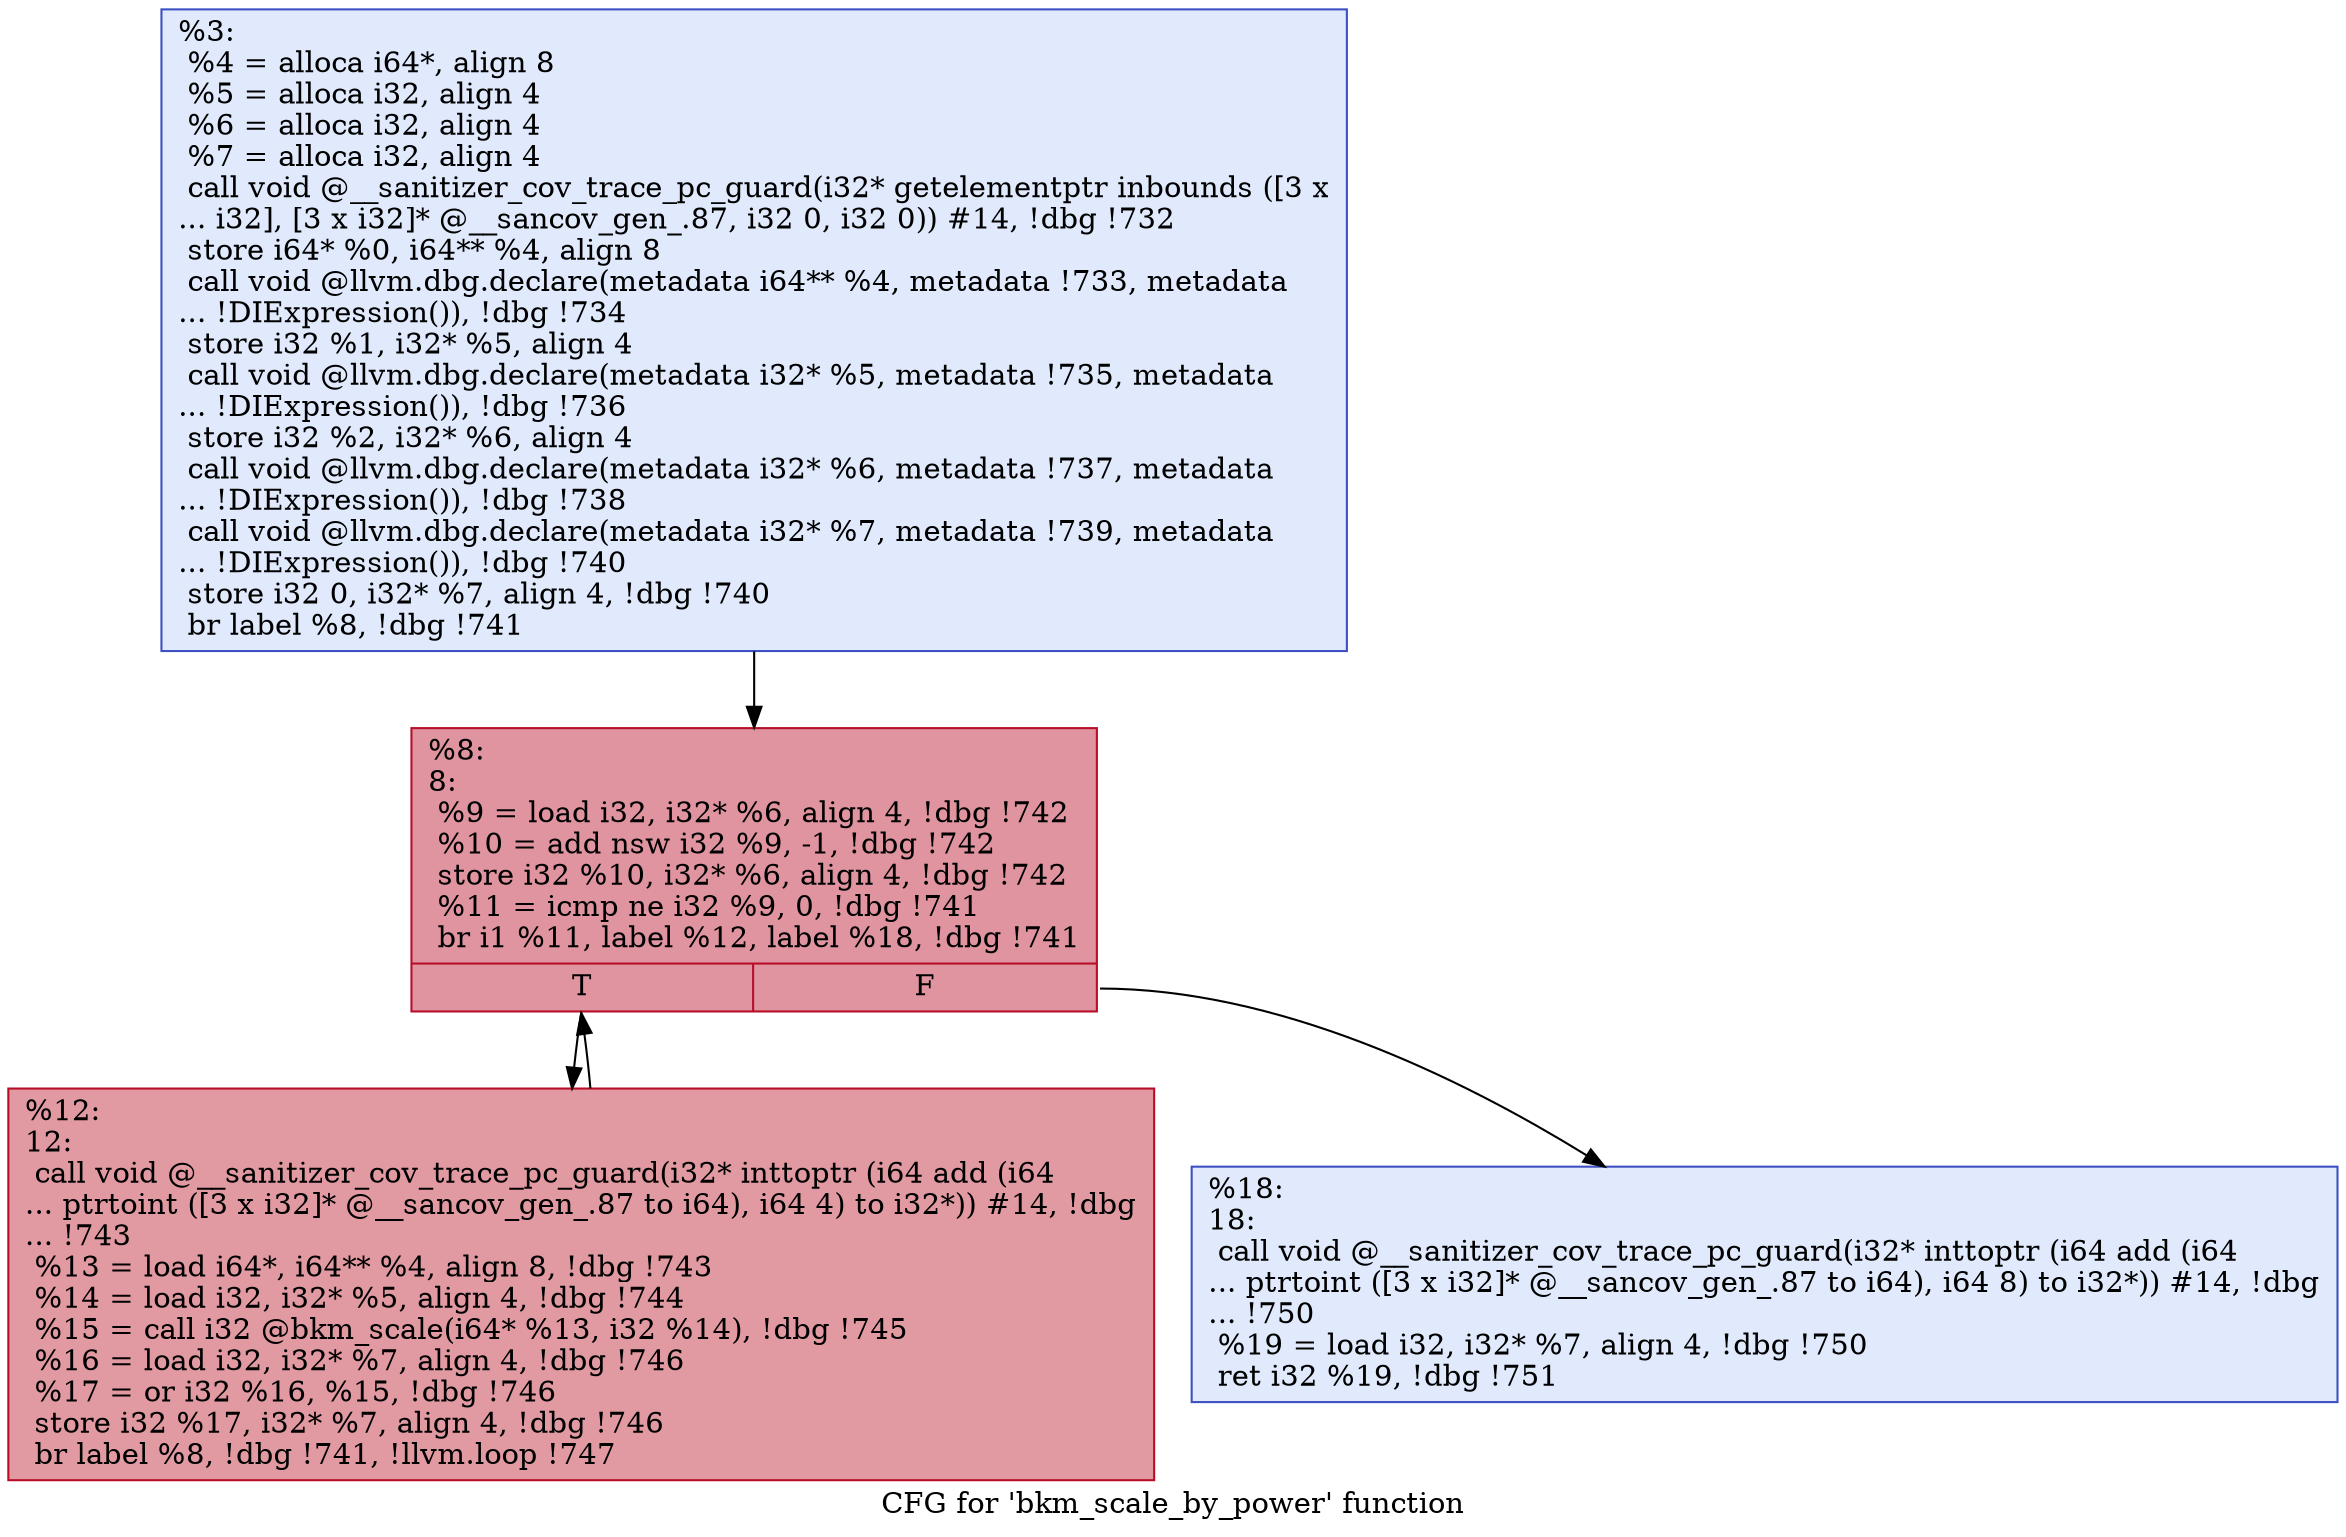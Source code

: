 digraph "CFG for 'bkm_scale_by_power' function" {
	label="CFG for 'bkm_scale_by_power' function";

	Node0x555ee50824b0 [shape=record,color="#3d50c3ff", style=filled, fillcolor="#b9d0f970",label="{%3:\l  %4 = alloca i64*, align 8\l  %5 = alloca i32, align 4\l  %6 = alloca i32, align 4\l  %7 = alloca i32, align 4\l  call void @__sanitizer_cov_trace_pc_guard(i32* getelementptr inbounds ([3 x\l... i32], [3 x i32]* @__sancov_gen_.87, i32 0, i32 0)) #14, !dbg !732\l  store i64* %0, i64** %4, align 8\l  call void @llvm.dbg.declare(metadata i64** %4, metadata !733, metadata\l... !DIExpression()), !dbg !734\l  store i32 %1, i32* %5, align 4\l  call void @llvm.dbg.declare(metadata i32* %5, metadata !735, metadata\l... !DIExpression()), !dbg !736\l  store i32 %2, i32* %6, align 4\l  call void @llvm.dbg.declare(metadata i32* %6, metadata !737, metadata\l... !DIExpression()), !dbg !738\l  call void @llvm.dbg.declare(metadata i32* %7, metadata !739, metadata\l... !DIExpression()), !dbg !740\l  store i32 0, i32* %7, align 4, !dbg !740\l  br label %8, !dbg !741\l}"];
	Node0x555ee50824b0 -> Node0x555ee5083f20;
	Node0x555ee5083f20 [shape=record,color="#b70d28ff", style=filled, fillcolor="#b70d2870",label="{%8:\l8:                                                \l  %9 = load i32, i32* %6, align 4, !dbg !742\l  %10 = add nsw i32 %9, -1, !dbg !742\l  store i32 %10, i32* %6, align 4, !dbg !742\l  %11 = icmp ne i32 %9, 0, !dbg !741\l  br i1 %11, label %12, label %18, !dbg !741\l|{<s0>T|<s1>F}}"];
	Node0x555ee5083f20:s0 -> Node0x555ee5083f70;
	Node0x555ee5083f20:s1 -> Node0x555ee5083fc0;
	Node0x555ee5083f70 [shape=record,color="#b70d28ff", style=filled, fillcolor="#bb1b2c70",label="{%12:\l12:                                               \l  call void @__sanitizer_cov_trace_pc_guard(i32* inttoptr (i64 add (i64\l... ptrtoint ([3 x i32]* @__sancov_gen_.87 to i64), i64 4) to i32*)) #14, !dbg\l... !743\l  %13 = load i64*, i64** %4, align 8, !dbg !743\l  %14 = load i32, i32* %5, align 4, !dbg !744\l  %15 = call i32 @bkm_scale(i64* %13, i32 %14), !dbg !745\l  %16 = load i32, i32* %7, align 4, !dbg !746\l  %17 = or i32 %16, %15, !dbg !746\l  store i32 %17, i32* %7, align 4, !dbg !746\l  br label %8, !dbg !741, !llvm.loop !747\l}"];
	Node0x555ee5083f70 -> Node0x555ee5083f20;
	Node0x555ee5083fc0 [shape=record,color="#3d50c3ff", style=filled, fillcolor="#b9d0f970",label="{%18:\l18:                                               \l  call void @__sanitizer_cov_trace_pc_guard(i32* inttoptr (i64 add (i64\l... ptrtoint ([3 x i32]* @__sancov_gen_.87 to i64), i64 8) to i32*)) #14, !dbg\l... !750\l  %19 = load i32, i32* %7, align 4, !dbg !750\l  ret i32 %19, !dbg !751\l}"];
}
